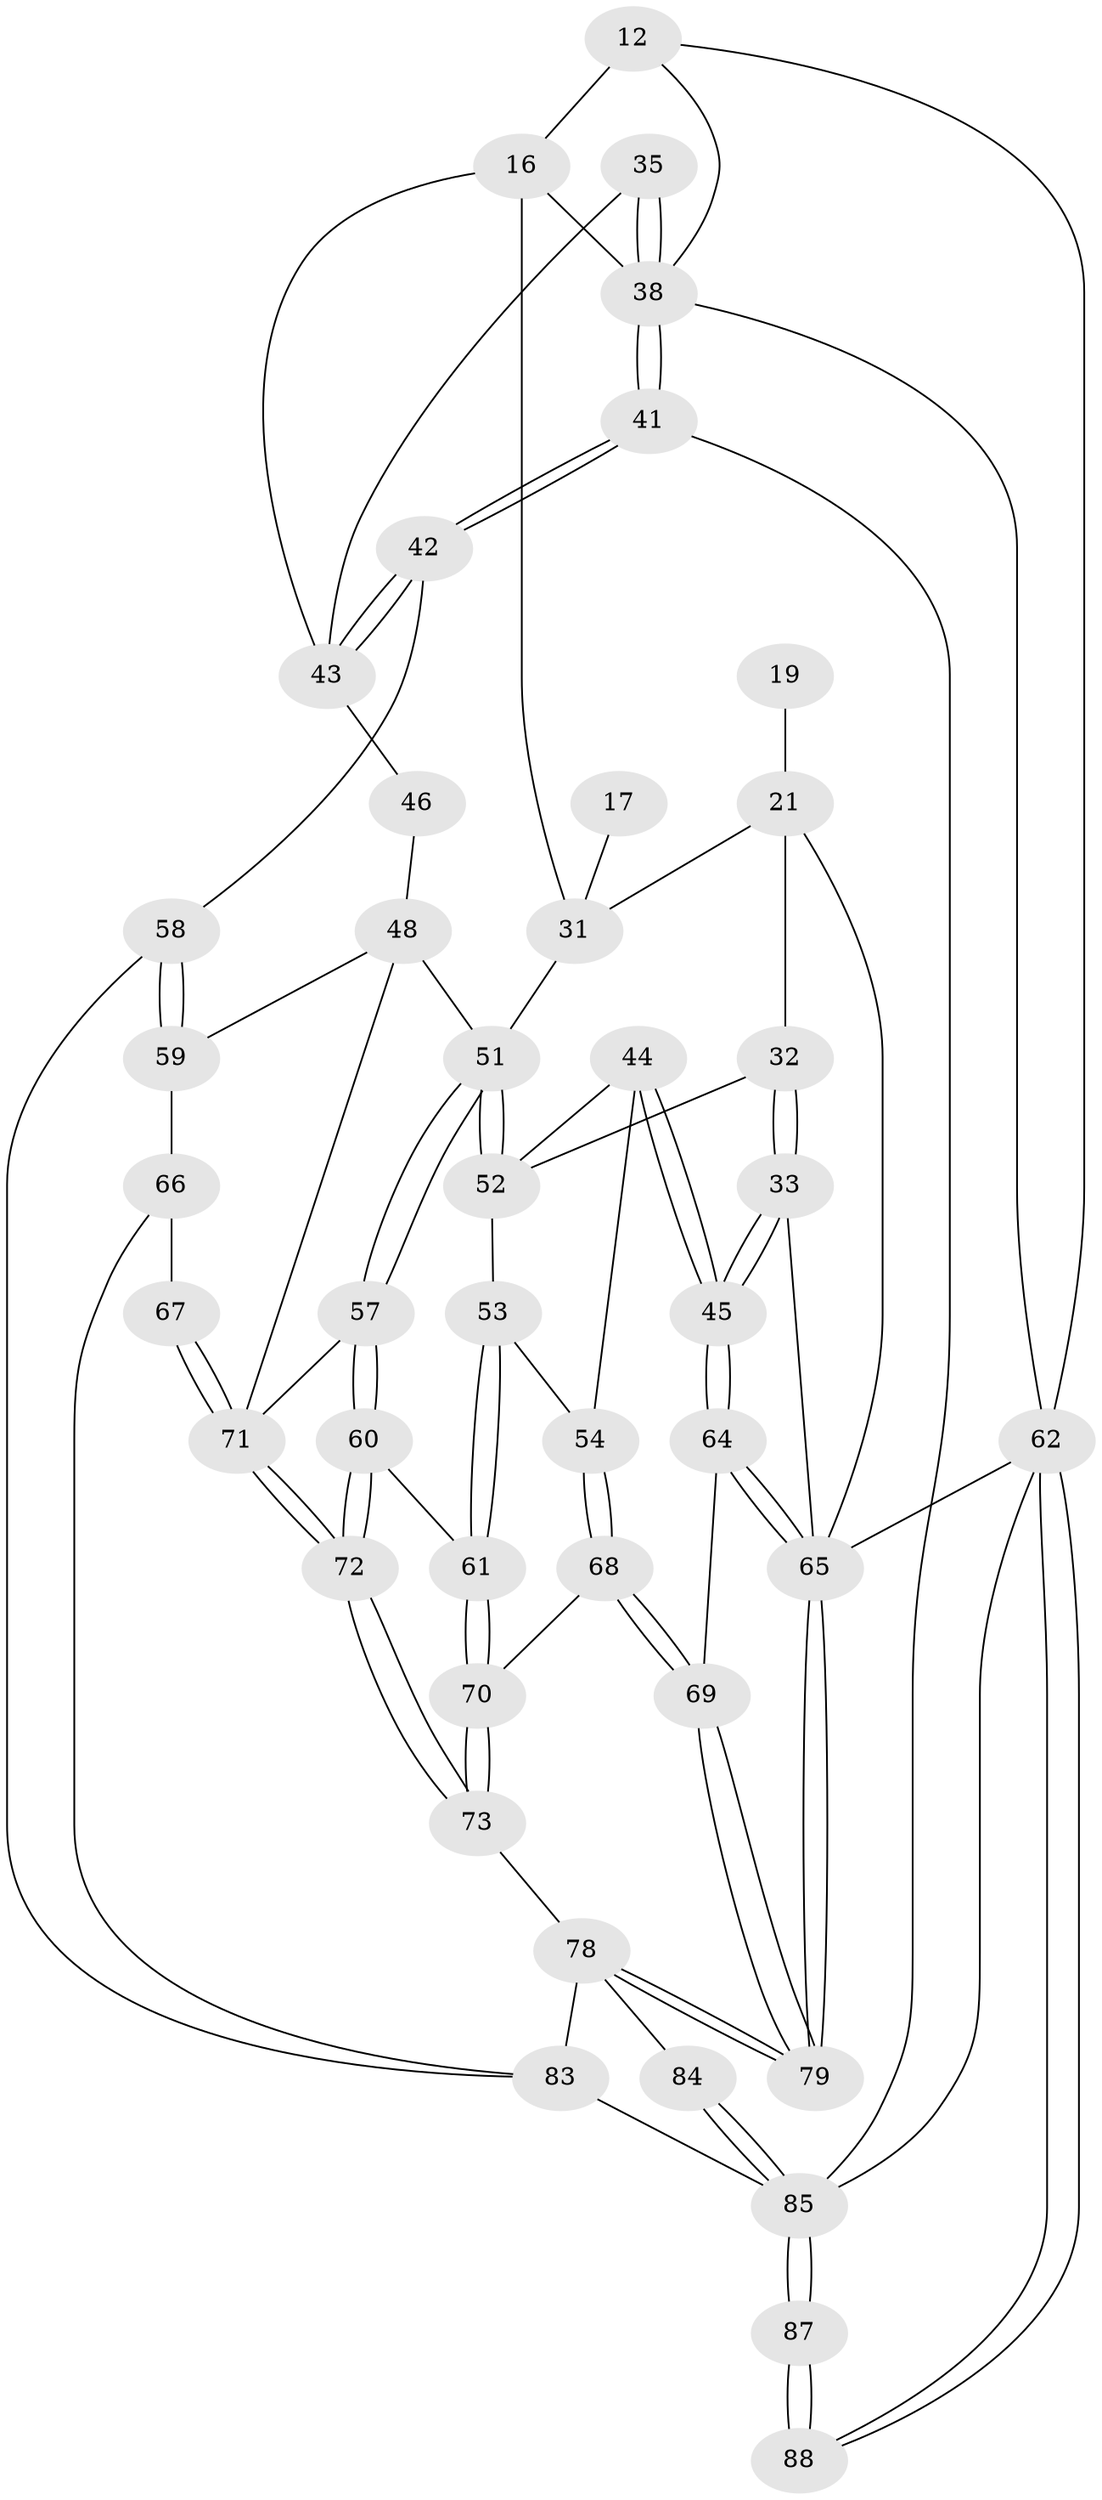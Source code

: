 // original degree distribution, {3: 0.022727272727272728, 5: 0.5, 6: 0.22727272727272727, 4: 0.25}
// Generated by graph-tools (version 1.1) at 2025/01/03/09/25 05:01:32]
// undirected, 44 vertices, 99 edges
graph export_dot {
graph [start="1"]
  node [color=gray90,style=filled];
  12 [pos="+0.8410514665588337+0",super="+2"];
  16 [pos="+0.6577104201488772+0.18334387224777884",super="+15+11"];
  17 [pos="+0.36930362155372987+0.17687654912854434"];
  19 [pos="+0.2464947005043083+0.08286874948945488"];
  21 [pos="+0.09842116959022199+0.14092769506142983",super="+20+18"];
  31 [pos="+0.5633400497116684+0.26693606003605513",super="+14+22+13"];
  32 [pos="+0.012171944179234704+0.319731965170694",super="+28"];
  33 [pos="+0+0.31837790309715597",super="+27"];
  35 [pos="+0.8914320911302818+0.32714183087413234"];
  38 [pos="+1+0.578791580045613",super="+29+30+34"];
  41 [pos="+1+0.6218188304999979"];
  42 [pos="+1+0.6298894478478982"];
  43 [pos="+0.8617180979386808+0.38798309214076643",super="+36+37"];
  44 [pos="+0.03500211229215588+0.5267583608733165"];
  45 [pos="+0+0.4923335438867393"];
  46 [pos="+0.7645763889199031+0.4408791036698955"];
  48 [pos="+0.574677572898724+0.4450161296968081",super="+47"];
  51 [pos="+0.41708910584888853+0.5871332239711068",super="+50+23"];
  52 [pos="+0.2293693172003384+0.3925641162958969",super="+40"];
  53 [pos="+0.21214504965781367+0.45758054474365517"];
  54 [pos="+0.10417847095352281+0.5591048979199064"];
  57 [pos="+0.41809385914055486+0.5966022744743552"];
  58 [pos="+0.9816220288164502+0.6557633448550716"];
  59 [pos="+0.76193701501153+0.5607382425858514"];
  60 [pos="+0.3928884498964546+0.6116023354322516"];
  61 [pos="+0.35189741430224597+0.6198597263571324"];
  62 [pos="+1+1",super="+3"];
  64 [pos="+0+0.9445088442373785"];
  65 [pos="+0+1",super="+4"];
  66 [pos="+0.6385602181928002+0.6492686966404582"];
  67 [pos="+0.5680105136844141+0.6287747236048508"];
  68 [pos="+0.16283243142905673+0.7281988344124356"];
  69 [pos="+0.05210611628531914+0.8111695247119062"];
  70 [pos="+0.201727931133611+0.7310838160078265"];
  71 [pos="+0.4648539154537833+0.9560539770852506",super="+56+55"];
  72 [pos="+0.45788345165843464+0.9904298632219635"];
  73 [pos="+0.4575896020572873+1"];
  78 [pos="+0.4829109354301182+1",super="+76+75"];
  79 [pos="+0.36400664621151757+1"];
  83 [pos="+0.8619953390416734+0.8221365241350932",super="+77+74"];
  84 [pos="+0.48754466771039434+1"];
  85 [pos="+0.7022903939205483+1",super="+81+82+80"];
  87 [pos="+0.8607873211592502+1",super="+86"];
  88 [pos="+1+1"];
  12 -- 62;
  12 -- 38;
  12 -- 16 [weight=2];
  16 -- 38;
  16 -- 43;
  16 -- 31 [weight=2];
  17 -- 31 [weight=3];
  19 -- 21 [weight=3];
  21 -- 65;
  21 -- 31;
  21 -- 32 [weight=2];
  31 -- 51 [weight=2];
  32 -- 33 [weight=2];
  32 -- 33;
  32 -- 52 [weight=2];
  33 -- 45;
  33 -- 45;
  33 -- 65;
  35 -- 38 [weight=2];
  35 -- 38;
  35 -- 43;
  38 -- 41;
  38 -- 41;
  38 -- 62;
  41 -- 42;
  41 -- 42;
  41 -- 85;
  42 -- 43;
  42 -- 43;
  42 -- 58;
  43 -- 46 [weight=2];
  44 -- 45;
  44 -- 45;
  44 -- 54;
  44 -- 52;
  45 -- 64;
  45 -- 64;
  46 -- 48;
  48 -- 51;
  48 -- 71;
  48 -- 59;
  51 -- 52 [weight=2];
  51 -- 52;
  51 -- 57;
  51 -- 57;
  52 -- 53;
  53 -- 54;
  53 -- 61;
  53 -- 61;
  54 -- 68;
  54 -- 68;
  57 -- 60;
  57 -- 60;
  57 -- 71;
  58 -- 59;
  58 -- 59;
  58 -- 83;
  59 -- 66;
  60 -- 61;
  60 -- 72;
  60 -- 72;
  61 -- 70;
  61 -- 70;
  62 -- 88;
  62 -- 88;
  62 -- 65 [weight=2];
  62 -- 85;
  64 -- 65;
  64 -- 65;
  64 -- 69;
  65 -- 79;
  65 -- 79;
  66 -- 67;
  66 -- 83;
  67 -- 71 [weight=2];
  67 -- 71;
  68 -- 69;
  68 -- 69;
  68 -- 70;
  69 -- 79;
  69 -- 79;
  70 -- 73;
  70 -- 73;
  71 -- 72;
  71 -- 72;
  72 -- 73;
  72 -- 73;
  73 -- 78;
  78 -- 79;
  78 -- 79;
  78 -- 84;
  78 -- 83 [weight=2];
  83 -- 85;
  84 -- 85 [weight=2];
  84 -- 85;
  85 -- 87 [weight=2];
  85 -- 87;
  87 -- 88 [weight=2];
  87 -- 88;
}
